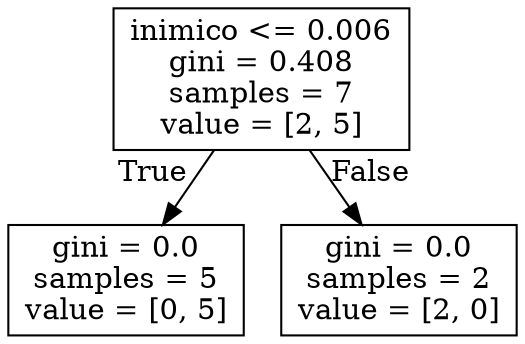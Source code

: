 digraph Tree {
node [shape=box] ;
0 [label="inimico <= 0.006\ngini = 0.408\nsamples = 7\nvalue = [2, 5]"] ;
1 [label="gini = 0.0\nsamples = 5\nvalue = [0, 5]"] ;
0 -> 1 [labeldistance=2.5, labelangle=45, headlabel="True"] ;
2 [label="gini = 0.0\nsamples = 2\nvalue = [2, 0]"] ;
0 -> 2 [labeldistance=2.5, labelangle=-45, headlabel="False"] ;
}